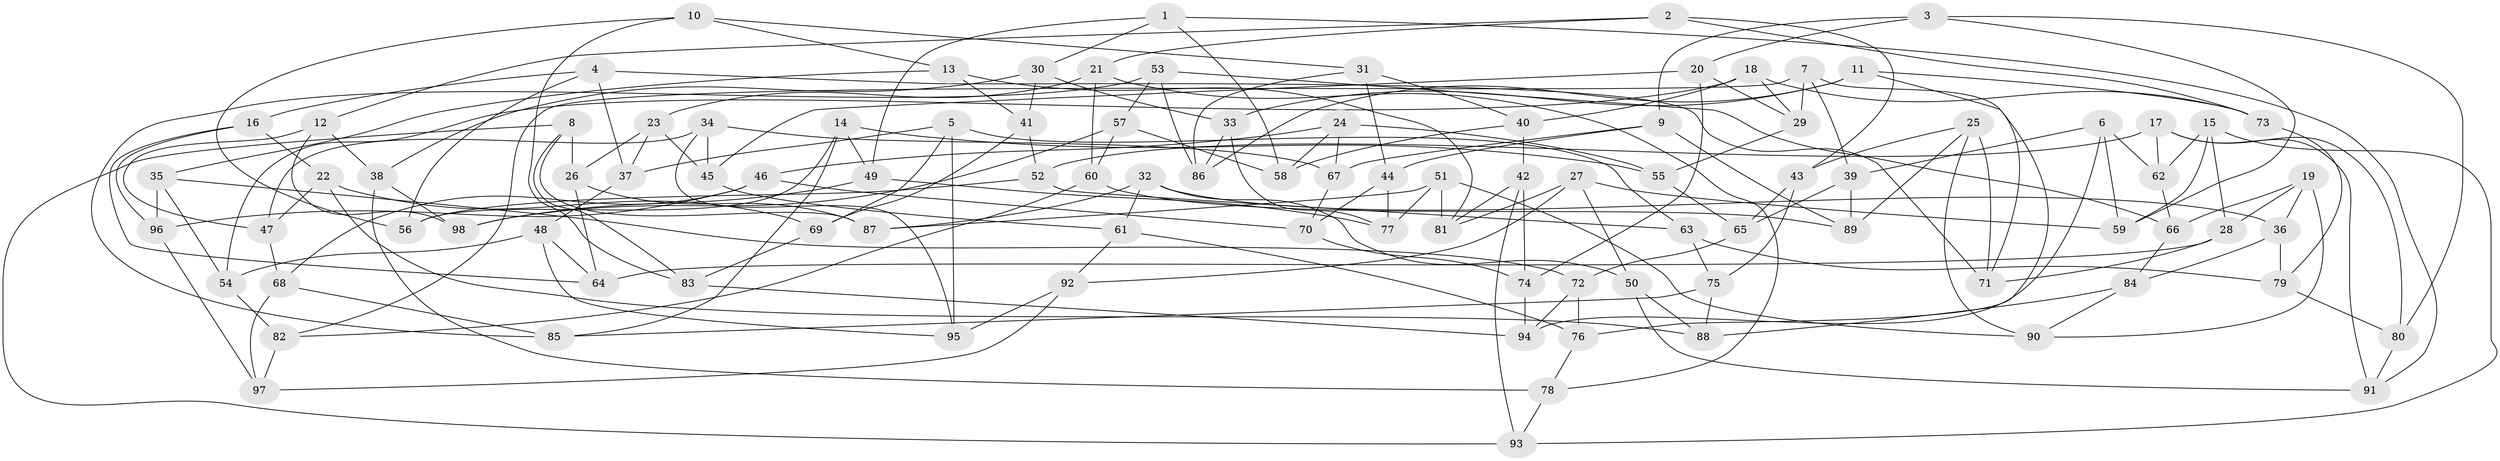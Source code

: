 // coarse degree distribution, {6: 0.6551724137931034, 4: 0.3103448275862069, 5: 0.034482758620689655}
// Generated by graph-tools (version 1.1) at 2025/42/03/06/25 10:42:23]
// undirected, 98 vertices, 196 edges
graph export_dot {
graph [start="1"]
  node [color=gray90,style=filled];
  1;
  2;
  3;
  4;
  5;
  6;
  7;
  8;
  9;
  10;
  11;
  12;
  13;
  14;
  15;
  16;
  17;
  18;
  19;
  20;
  21;
  22;
  23;
  24;
  25;
  26;
  27;
  28;
  29;
  30;
  31;
  32;
  33;
  34;
  35;
  36;
  37;
  38;
  39;
  40;
  41;
  42;
  43;
  44;
  45;
  46;
  47;
  48;
  49;
  50;
  51;
  52;
  53;
  54;
  55;
  56;
  57;
  58;
  59;
  60;
  61;
  62;
  63;
  64;
  65;
  66;
  67;
  68;
  69;
  70;
  71;
  72;
  73;
  74;
  75;
  76;
  77;
  78;
  79;
  80;
  81;
  82;
  83;
  84;
  85;
  86;
  87;
  88;
  89;
  90;
  91;
  92;
  93;
  94;
  95;
  96;
  97;
  98;
  1 -- 30;
  1 -- 91;
  1 -- 49;
  1 -- 58;
  2 -- 43;
  2 -- 12;
  2 -- 21;
  2 -- 73;
  3 -- 80;
  3 -- 59;
  3 -- 20;
  3 -- 9;
  4 -- 16;
  4 -- 56;
  4 -- 37;
  4 -- 71;
  5 -- 95;
  5 -- 37;
  5 -- 69;
  5 -- 63;
  6 -- 94;
  6 -- 39;
  6 -- 62;
  6 -- 59;
  7 -- 82;
  7 -- 39;
  7 -- 71;
  7 -- 29;
  8 -- 93;
  8 -- 87;
  8 -- 83;
  8 -- 26;
  9 -- 67;
  9 -- 89;
  9 -- 44;
  10 -- 83;
  10 -- 56;
  10 -- 31;
  10 -- 13;
  11 -- 33;
  11 -- 86;
  11 -- 76;
  11 -- 73;
  12 -- 98;
  12 -- 47;
  12 -- 38;
  13 -- 41;
  13 -- 35;
  13 -- 81;
  14 -- 55;
  14 -- 85;
  14 -- 49;
  14 -- 56;
  15 -- 59;
  15 -- 28;
  15 -- 93;
  15 -- 62;
  16 -- 64;
  16 -- 96;
  16 -- 22;
  17 -- 62;
  17 -- 52;
  17 -- 91;
  17 -- 80;
  18 -- 40;
  18 -- 73;
  18 -- 29;
  18 -- 54;
  19 -- 36;
  19 -- 66;
  19 -- 90;
  19 -- 28;
  20 -- 29;
  20 -- 74;
  20 -- 45;
  21 -- 60;
  21 -- 78;
  21 -- 23;
  22 -- 88;
  22 -- 47;
  22 -- 69;
  23 -- 37;
  23 -- 26;
  23 -- 45;
  24 -- 67;
  24 -- 55;
  24 -- 46;
  24 -- 58;
  25 -- 89;
  25 -- 43;
  25 -- 90;
  25 -- 71;
  26 -- 64;
  26 -- 87;
  27 -- 59;
  27 -- 81;
  27 -- 50;
  27 -- 92;
  28 -- 71;
  28 -- 64;
  29 -- 55;
  30 -- 33;
  30 -- 38;
  30 -- 41;
  31 -- 86;
  31 -- 44;
  31 -- 40;
  32 -- 87;
  32 -- 61;
  32 -- 36;
  32 -- 50;
  33 -- 86;
  33 -- 77;
  34 -- 67;
  34 -- 47;
  34 -- 95;
  34 -- 45;
  35 -- 54;
  35 -- 72;
  35 -- 96;
  36 -- 84;
  36 -- 79;
  37 -- 48;
  38 -- 98;
  38 -- 78;
  39 -- 89;
  39 -- 65;
  40 -- 58;
  40 -- 42;
  41 -- 52;
  41 -- 69;
  42 -- 81;
  42 -- 93;
  42 -- 74;
  43 -- 75;
  43 -- 65;
  44 -- 70;
  44 -- 77;
  45 -- 61;
  46 -- 68;
  46 -- 96;
  46 -- 70;
  47 -- 68;
  48 -- 54;
  48 -- 95;
  48 -- 64;
  49 -- 77;
  49 -- 98;
  50 -- 91;
  50 -- 88;
  51 -- 77;
  51 -- 90;
  51 -- 81;
  51 -- 87;
  52 -- 63;
  52 -- 56;
  53 -- 57;
  53 -- 86;
  53 -- 85;
  53 -- 66;
  54 -- 82;
  55 -- 65;
  57 -- 58;
  57 -- 60;
  57 -- 98;
  60 -- 89;
  60 -- 82;
  61 -- 76;
  61 -- 92;
  62 -- 66;
  63 -- 75;
  63 -- 79;
  65 -- 72;
  66 -- 84;
  67 -- 70;
  68 -- 97;
  68 -- 85;
  69 -- 83;
  70 -- 74;
  72 -- 76;
  72 -- 94;
  73 -- 79;
  74 -- 94;
  75 -- 85;
  75 -- 88;
  76 -- 78;
  78 -- 93;
  79 -- 80;
  80 -- 91;
  82 -- 97;
  83 -- 94;
  84 -- 88;
  84 -- 90;
  92 -- 95;
  92 -- 97;
  96 -- 97;
}
